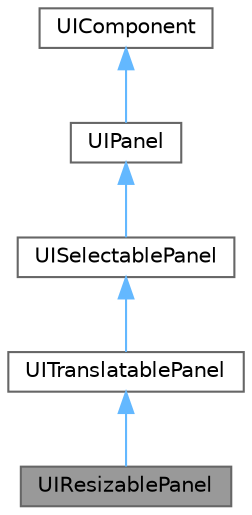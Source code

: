 digraph "UIResizablePanel"
{
 // LATEX_PDF_SIZE
  bgcolor="transparent";
  edge [fontname=Helvetica,fontsize=10,labelfontname=Helvetica,labelfontsize=10];
  node [fontname=Helvetica,fontsize=10,shape=box,height=0.2,width=0.4];
  Node1 [id="Node000001",label="UIResizablePanel",height=0.2,width=0.4,color="gray40", fillcolor="grey60", style="filled", fontcolor="black",tooltip=" "];
  Node2 -> Node1 [id="edge5_Node000001_Node000002",dir="back",color="steelblue1",style="solid",tooltip=" "];
  Node2 [id="Node000002",label="UITranslatablePanel",height=0.2,width=0.4,color="gray40", fillcolor="white", style="filled",URL="$classUITranslatablePanel.html",tooltip=" "];
  Node3 -> Node2 [id="edge6_Node000002_Node000003",dir="back",color="steelblue1",style="solid",tooltip=" "];
  Node3 [id="Node000003",label="UISelectablePanel",height=0.2,width=0.4,color="gray40", fillcolor="white", style="filled",URL="$classUISelectablePanel.html",tooltip=" "];
  Node4 -> Node3 [id="edge7_Node000003_Node000004",dir="back",color="steelblue1",style="solid",tooltip=" "];
  Node4 [id="Node000004",label="UIPanel",height=0.2,width=0.4,color="gray40", fillcolor="white", style="filled",URL="$classUIPanel.html",tooltip=" "];
  Node5 -> Node4 [id="edge8_Node000004_Node000005",dir="back",color="steelblue1",style="solid",tooltip=" "];
  Node5 [id="Node000005",label="UIComponent",height=0.2,width=0.4,color="gray40", fillcolor="white", style="filled",URL="$classUIComponent.html",tooltip=" "];
}
